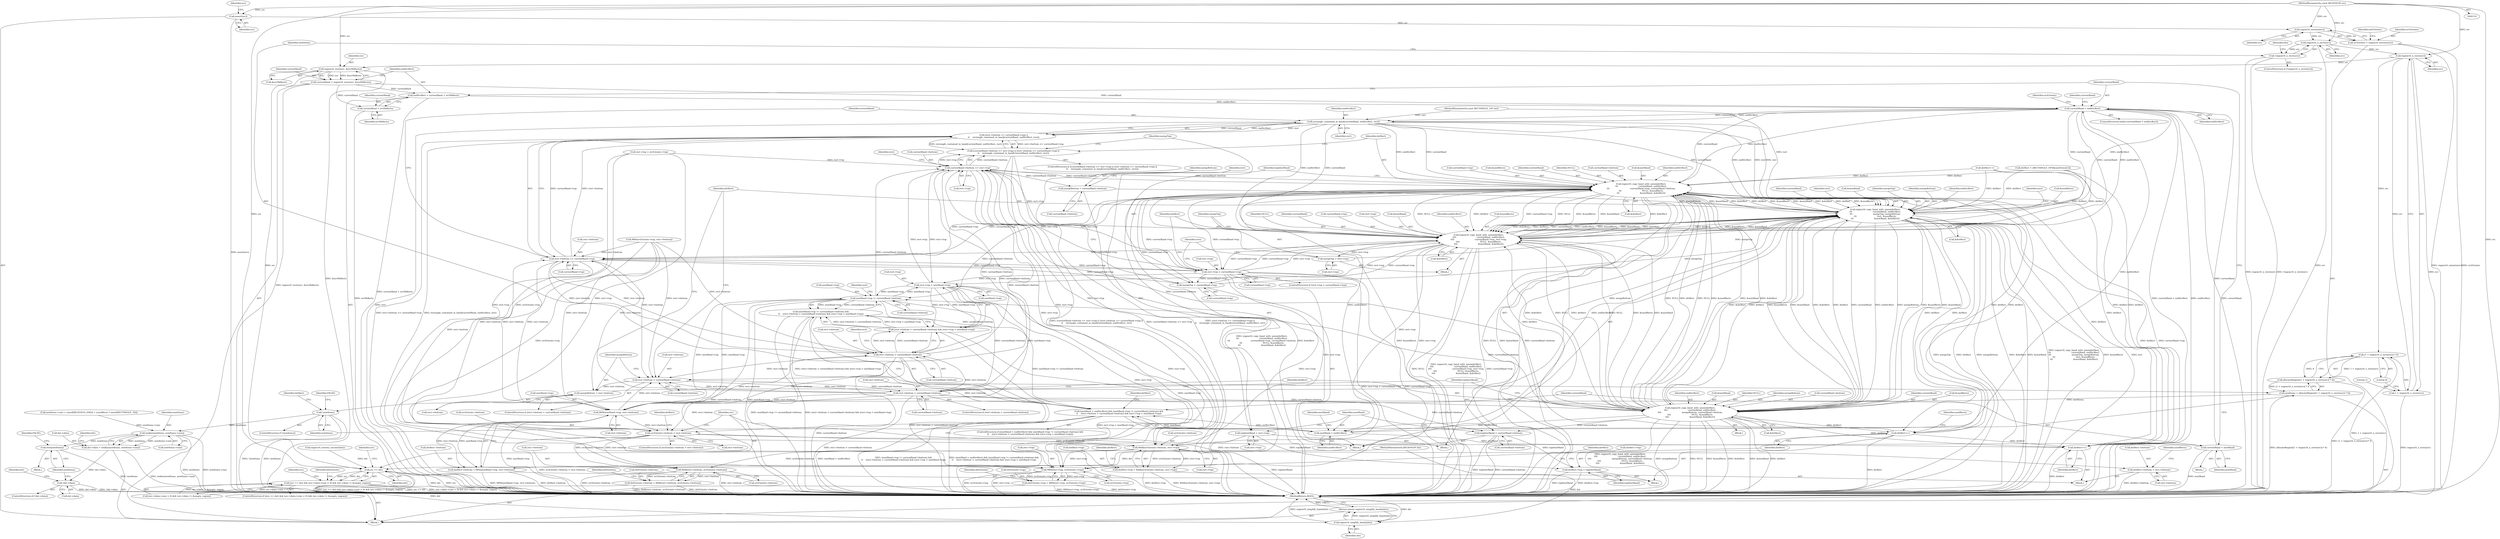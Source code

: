 digraph "0_FreeRDP_fc80ab45621bd966f70594c0b7393ec005a94007_2@API" {
"1000131" [label="(Call,assert(src))"];
"1000112" [label="(MethodParameterIn,const REGION16* src)"];
"1000141" [label="(Call,region16_extents(src))"];
"1000139" [label="(Call,srcExtents = region16_extents(src))"];
"1000149" [label="(Call,region16_n_rects(src))"];
"1000148" [label="(Call,!region16_n_rects(src))"];
"1000211" [label="(Call,region16_n_rects(src))"];
"1000208" [label="(Call,(1 + region16_n_rects(src)) * 4)"];
"1000207" [label="(Call,allocateRegion((1 + region16_n_rects(src)) * 4))"];
"1000205" [label="(Call,newItems = allocateRegion((1 + region16_n_rects(src)) * 4))"];
"1000215" [label="(Call,!newItems)"];
"1000628" [label="(Call,realloc(newItems, newItems->size))"];
"1000624" [label="(Call,dst->data = realloc(newItems, newItems->size))"];
"1000634" [label="(Call,!dst->data)"];
"1000639" [label="(Call,free(newItems))"];
"1000209" [label="(Call,1 + region16_n_rects(src))"];
"1000277" [label="(Call,region16_rects(src, &srcNbRects))"];
"1000275" [label="(Call,currentBand = region16_rects(src, &srcNbRects))"];
"1000281" [label="(Call,endSrcRect = currentBand + srcNbRects)"];
"1000287" [label="(Call,currentBand < endSrcRect)"];
"1000308" [label="(Call,rectangle_contained_in_band(currentBand, endSrcRect, rect))"];
"1000300" [label="(Call,(rect->bottom <= currentBand->top) ||\n\t\t    rectangle_contained_in_band(currentBand, endSrcRect, rect))"];
"1000292" [label="(Call,(currentBand->bottom <= rect->top) || (rect->bottom <= currentBand->top) ||\n\t\t    rectangle_contained_in_band(currentBand, endSrcRect, rect))"];
"1000313" [label="(Call,region16_copy_band_with_union(dstRect,\n\t\t\t                              currentBand, endSrcRect,\n\t\t\t                              currentBand->top, currentBand->bottom,\n\t\t\t                              NULL, &usedRects,\n\t\t\t                              &nextBand, &dstRect))"];
"1000293" [label="(Call,currentBand->bottom <= rect->top)"];
"1000330" [label="(Call,topInterBand = rect->top)"];
"1000478" [label="(Call,dstRect->top = topInterBand)"];
"1000344" [label="(Call,mergeBottom = currentBand->bottom)"];
"1000393" [label="(Call,region16_copy_band_with_union(dstRect,\n\t\t\t                              currentBand, endSrcRect,\n\t\t\t                              mergeTop, mergeBottom,\n\t\t\t                              rect, &usedRects,\n\t\t\t                              &nextBand, &dstRect))"];
"1000358" [label="(Call,region16_copy_band_with_union(dstRect,\n\t\t\t\t                              currentBand, endSrcRect,\n\t\t\t\t                              currentBand->top, rect->top,\n\t\t\t\t                              NULL, &usedRects,\n\t\t\t\t                              &nextBand, &dstRect))"];
"1000301" [label="(Call,rect->bottom <= currentBand->top)"];
"1000338" [label="(Call,mergeTop = currentBand->top)"];
"1000350" [label="(Call,rect->top > currentBand->top)"];
"1000456" [label="(Call,rect->top < nextBand->top)"];
"1000441" [label="(Call,nextBand->top != currentBand->bottom)"];
"1000440" [label="(Call,(nextBand->top != currentBand->bottom) &&\n\t\t    (rect->bottom > currentBand->bottom) && (rect->top < nextBand->top))"];
"1000436" [label="(Call,(nextBand < endSrcRect) && (nextBand->top != currentBand->bottom) &&\n\t\t    (rect->bottom > currentBand->bottom) && (rect->top < nextBand->top))"];
"1000449" [label="(Call,rect->bottom > currentBand->bottom)"];
"1000381" [label="(Call,rect->bottom < currentBand->bottom)"];
"1000388" [label="(Call,mergeBottom = rect->bottom)"];
"1000407" [label="(Call,rect->bottom < currentBand->bottom)"];
"1000415" [label="(Call,region16_copy_band_with_union(dstRect,\n\t\t\t\t                              currentBand, endSrcRect,\n\t\t\t\t                              mergeBottom, currentBand->bottom,\n\t\t\t\t                              NULL, &usedRects,\n\t\t\t\t                              &nextBand, &dstRect))"];
"1000430" [label="(Call,topInterBand = currentBand->bottom)"];
"1000437" [label="(Call,nextBand < endSrcRect)"];
"1000498" [label="(Call,currentBand = nextBand)"];
"1000494" [label="(Call,dstRect++)"];
"1000544" [label="(Call,dstRect++)"];
"1000487" [label="(Call,MIN(nextBand->top, rect->bottom))"];
"1000483" [label="(Call,dstRect->bottom = MIN(nextBand->top, rect->bottom))"];
"1000502" [label="(Call,srcExtents->bottom < rect->bottom)"];
"1000514" [label="(Call,MAX(srcExtents->bottom, rect->top))"];
"1000510" [label="(Call,dstRect->top = MAX(srcExtents->bottom, rect->top))"];
"1000573" [label="(Call,MIN(rect->top, srcExtents->top))"];
"1000569" [label="(Call,dstExtents->top = MIN(rect->top, srcExtents->top))"];
"1000595" [label="(Call,MAX(rect->bottom, srcExtents->bottom))"];
"1000591" [label="(Call,dstExtents->bottom = MAX(rect->bottom, srcExtents->bottom))"];
"1000535" [label="(Call,dstRect->bottom = rect->bottom)"];
"1000448" [label="(Call,(rect->bottom > currentBand->bottom) && (rect->top < nextBand->top))"];
"1000375" [label="(Call,mergeTop = rect->top)"];
"1000283" [label="(Call,currentBand + srcNbRects)"];
"1000548" [label="(Call,src == dst)"];
"1000547" [label="(Call,(src == dst) && (src->data->size > 0) && (src->data != &empty_region))"];
"1000651" [label="(Call,region16_simplify_bands(dst))"];
"1000650" [label="(Return,return region16_simplify_bands(dst);)"];
"1000441" [label="(Call,nextBand->top != currentBand->bottom)"];
"1000219" [label="(Call,dstRect = (RECTANGLE_16*)(&newItems[1]))"];
"1000457" [label="(Call,rect->top)"];
"1000487" [label="(Call,MIN(nextBand->top, rect->bottom))"];
"1000389" [label="(Identifier,mergeBottom)"];
"1000264" [label="(Call,MIN(srcExtents->top, rect->bottom))"];
"1000211" [label="(Call,region16_n_rects(src))"];
"1000336" [label="(Block,)"];
"1000484" [label="(Call,dstRect->bottom)"];
"1000293" [label="(Call,currentBand->bottom <= rect->top)"];
"1000339" [label="(Identifier,mergeTop)"];
"1000216" [label="(Identifier,newItems)"];
"1000436" [label="(Call,(nextBand < endSrcRect) && (nextBand->top != currentBand->bottom) &&\n\t\t    (rect->bottom > currentBand->bottom) && (rect->top < nextBand->top))"];
"1000466" [label="(Identifier,dstRect)"];
"1000208" [label="(Call,(1 + region16_n_rects(src)) * 4)"];
"1000646" [label="(Identifier,dst)"];
"1000630" [label="(Call,newItems->size)"];
"1000418" [label="(Identifier,endSrcRect)"];
"1000132" [label="(Identifier,src)"];
"1000358" [label="(Call,region16_copy_band_with_union(dstRect,\n\t\t\t\t                              currentBand, endSrcRect,\n\t\t\t\t                              currentBand->top, rect->top,\n\t\t\t\t                              NULL, &usedRects,\n\t\t\t\t                              &nextBand, &dstRect))"];
"1000402" [label="(Call,&nextBand)"];
"1000431" [label="(Identifier,topInterBand)"];
"1000324" [label="(Call,&usedRects)"];
"1000435" [label="(ControlStructure,if ((nextBand < endSrcRect) && (nextBand->top != currentBand->bottom) &&\n\t\t    (rect->bottom > currentBand->bottom) && (rect->top < nextBand->top)))"];
"1000210" [label="(Literal,1)"];
"1000514" [label="(Call,MAX(srcExtents->bottom, rect->top))"];
"1000453" [label="(Call,currentBand->bottom)"];
"1000448" [label="(Call,(rect->bottom > currentBand->bottom) && (rect->top < nextBand->top))"];
"1000404" [label="(Call,&dstRect)"];
"1000289" [label="(Identifier,endSrcRect)"];
"1000371" [label="(Call,&nextBand)"];
"1000390" [label="(Call,rect->bottom)"];
"1000346" [label="(Call,currentBand->bottom)"];
"1000315" [label="(Identifier,currentBand)"];
"1000302" [label="(Call,rect->bottom)"];
"1000582" [label="(Identifier,dstExtents)"];
"1000497" [label="(Identifier,usedRects)"];
"1000209" [label="(Call,1 + region16_n_rects(src))"];
"1000485" [label="(Identifier,dstRect)"];
"1000284" [label="(Identifier,currentBand)"];
"1000458" [label="(Identifier,rect)"];
"1000332" [label="(Call,rect->top)"];
"1000551" [label="(Call,(src->data->size > 0) && (src->data != &empty_region))"];
"1000231" [label="(Call,rect->top < srcExtents->top)"];
"1000285" [label="(Identifier,srcNbRects)"];
"1000331" [label="(Identifier,topInterBand)"];
"1000397" [label="(Identifier,mergeTop)"];
"1000361" [label="(Identifier,endSrcRect)"];
"1000483" [label="(Call,dstRect->bottom = MIN(nextBand->top, rect->bottom))"];
"1000112" [label="(MethodParameterIn,const REGION16* src)"];
"1000338" [label="(Call,mergeTop = currentBand->top)"];
"1000501" [label="(ControlStructure,if (srcExtents->bottom < rect->bottom))"];
"1000652" [label="(Identifier,dst)"];
"1000148" [label="(Call,!region16_n_rects(src))"];
"1000154" [label="(Identifier,dst)"];
"1000635" [label="(Call,dst->data)"];
"1000290" [label="(Block,)"];
"1000460" [label="(Call,nextBand->top)"];
"1000567" [label="(Identifier,src)"];
"1000357" [label="(Block,)"];
"1000388" [label="(Call,mergeBottom = rect->bottom)"];
"1000604" [label="(Identifier,dstExtents)"];
"1000633" [label="(ControlStructure,if (!dst->data))"];
"1000491" [label="(Call,rect->bottom)"];
"1000142" [label="(Identifier,src)"];
"1000369" [label="(Call,&usedRects)"];
"1000291" [label="(ControlStructure,if ((currentBand->bottom <= rect->top) || (rect->bottom <= currentBand->top) ||\n\t\t    rectangle_contained_in_band(currentBand, endSrcRect, rect)))"];
"1000500" [label="(Identifier,nextBand)"];
"1000297" [label="(Call,rect->top)"];
"1000149" [label="(Call,region16_n_rects(src))"];
"1000311" [label="(Identifier,rect)"];
"1000317" [label="(Call,currentBand->top)"];
"1000381" [label="(Call,rect->bottom < currentBand->bottom)"];
"1000294" [label="(Call,currentBand->bottom)"];
"1000432" [label="(Call,currentBand->bottom)"];
"1000545" [label="(Identifier,dstRect)"];
"1000368" [label="(Identifier,NULL)"];
"1000212" [label="(Identifier,src)"];
"1000345" [label="(Identifier,mergeBottom)"];
"1000451" [label="(Identifier,rect)"];
"1000518" [label="(Call,rect->top)"];
"1000283" [label="(Call,currentBand + srcNbRects)"];
"1000288" [label="(Identifier,currentBand)"];
"1000544" [label="(Call,dstRect++)"];
"1000394" [label="(Identifier,dstRect)"];
"1000398" [label="(Identifier,mergeBottom)"];
"1000515" [label="(Call,srcExtents->bottom)"];
"1000312" [label="(Block,)"];
"1000276" [label="(Identifier,currentBand)"];
"1000450" [label="(Call,rect->bottom)"];
"1000206" [label="(Identifier,newItems)"];
"1000536" [label="(Call,dstRect->bottom)"];
"1000301" [label="(Call,rect->bottom <= currentBand->top)"];
"1000287" [label="(Call,currentBand < endSrcRect)"];
"1000352" [label="(Identifier,rect)"];
"1000499" [label="(Identifier,currentBand)"];
"1000382" [label="(Call,rect->bottom)"];
"1000354" [label="(Call,currentBand->top)"];
"1000571" [label="(Identifier,dstExtents)"];
"1000376" [label="(Identifier,mergeTop)"];
"1000549" [label="(Identifier,src)"];
"1000547" [label="(Call,(src == dst) && (src->data->size > 0) && (src->data != &empty_region))"];
"1000428" [label="(Call,&dstRect)"];
"1000275" [label="(Call,currentBand = region16_rects(src, &srcNbRects))"];
"1000416" [label="(Identifier,dstRect)"];
"1000205" [label="(Call,newItems = allocateRegion((1 + region16_n_rects(src)) * 4))"];
"1000351" [label="(Call,rect->top)"];
"1000305" [label="(Call,currentBand->top)"];
"1000445" [label="(Call,currentBand->bottom)"];
"1000439" [label="(Identifier,endSrcRect)"];
"1000577" [label="(Call,srcExtents->top)"];
"1000214" [label="(ControlStructure,if (!newItems))"];
"1000642" [label="(Identifier,FALSE)"];
"1000385" [label="(Call,currentBand->bottom)"];
"1000314" [label="(Identifier,dstRect)"];
"1000350" [label="(Call,rect->top > currentBand->top)"];
"1000440" [label="(Call,(nextBand->top != currentBand->bottom) &&\n\t\t    (rect->bottom > currentBand->bottom) && (rect->top < nextBand->top))"];
"1000113" [label="(MethodParameterIn,const RECTANGLE_16* rect)"];
"1000426" [label="(Call,&nextBand)"];
"1000310" [label="(Identifier,endSrcRect)"];
"1000494" [label="(Call,dstRect++)"];
"1000512" [label="(Identifier,dstRect)"];
"1000463" [label="(Block,)"];
"1000111" [label="(MethodParameterIn,REGION16* dst)"];
"1000323" [label="(Identifier,NULL)"];
"1000282" [label="(Identifier,endSrcRect)"];
"1000295" [label="(Identifier,currentBand)"];
"1000286" [label="(ControlStructure,while (currentBand < endSrcRect))"];
"1000599" [label="(Call,srcExtents->bottom)"];
"1000300" [label="(Call,(rect->bottom <= currentBand->top) ||\n\t\t    rectangle_contained_in_band(currentBand, endSrcRect, rect))"];
"1000320" [label="(Call,currentBand->bottom)"];
"1000591" [label="(Call,dstExtents->bottom = MAX(rect->bottom, srcExtents->bottom))"];
"1000423" [label="(Identifier,NULL)"];
"1000419" [label="(Identifier,mergeBottom)"];
"1000328" [label="(Call,&dstRect)"];
"1000639" [label="(Call,free(newItems))"];
"1000550" [label="(Identifier,dst)"];
"1000629" [label="(Identifier,newItems)"];
"1000504" [label="(Identifier,srcExtents)"];
"1000273" [label="(Call,dstRect++)"];
"1000420" [label="(Call,currentBand->bottom)"];
"1000281" [label="(Call,endSrcRect = currentBand + srcNbRects)"];
"1000326" [label="(Call,&nextBand)"];
"1000144" [label="(Identifier,dstExtents)"];
"1000380" [label="(ControlStructure,if (rect->bottom < currentBand->bottom))"];
"1000313" [label="(Call,region16_copy_band_with_union(dstRect,\n\t\t\t                              currentBand, endSrcRect,\n\t\t\t                              currentBand->top, currentBand->bottom,\n\t\t\t                              NULL, &usedRects,\n\t\t\t                              &nextBand, &dstRect))"];
"1000303" [label="(Identifier,rect)"];
"1000414" [label="(Block,)"];
"1000292" [label="(Call,(currentBand->bottom <= rect->top) || (rect->bottom <= currentBand->top) ||\n\t\t    rectangle_contained_in_band(currentBand, endSrcRect, rect))"];
"1000147" [label="(ControlStructure,if (!region16_n_rects(src)))"];
"1000503" [label="(Call,srcExtents->bottom)"];
"1000141" [label="(Call,region16_extents(src))"];
"1000595" [label="(Call,MAX(rect->bottom, srcExtents->bottom))"];
"1000150" [label="(Identifier,src)"];
"1000215" [label="(Call,!newItems)"];
"1000638" [label="(Block,)"];
"1000569" [label="(Call,dstExtents->top = MIN(rect->top, srcExtents->top))"];
"1000308" [label="(Call,rectangle_contained_in_band(currentBand, endSrcRect, rect))"];
"1000456" [label="(Call,rect->top < nextBand->top)"];
"1000539" [label="(Call,rect->bottom)"];
"1000373" [label="(Call,&dstRect)"];
"1000340" [label="(Call,currentBand->top)"];
"1000430" [label="(Call,topInterBand = currentBand->bottom)"];
"1000417" [label="(Identifier,currentBand)"];
"1000506" [label="(Call,rect->bottom)"];
"1000344" [label="(Call,mergeBottom = currentBand->bottom)"];
"1000592" [label="(Call,dstExtents->bottom)"];
"1000628" [label="(Call,realloc(newItems, newItems->size))"];
"1000393" [label="(Call,region16_copy_band_with_union(dstRect,\n\t\t\t                              currentBand, endSrcRect,\n\t\t\t                              mergeTop, mergeBottom,\n\t\t\t                              rect, &usedRects,\n\t\t\t                              &nextBand, &dstRect))"];
"1000535" [label="(Call,dstRect->bottom = rect->bottom)"];
"1000377" [label="(Call,rect->top)"];
"1000396" [label="(Identifier,endSrcRect)"];
"1000650" [label="(Return,return region16_simplify_bands(dst);)"];
"1000360" [label="(Identifier,currentBand)"];
"1000409" [label="(Identifier,rect)"];
"1000140" [label="(Identifier,srcExtents)"];
"1000624" [label="(Call,dst->data = realloc(newItems, newItems->size))"];
"1000651" [label="(Call,region16_simplify_bands(dst))"];
"1000316" [label="(Identifier,endSrcRect)"];
"1000145" [label="(Call,region16_extents_noconst(dst))"];
"1000362" [label="(Call,currentBand->top)"];
"1000502" [label="(Call,srcExtents->bottom < rect->bottom)"];
"1000573" [label="(Call,MIN(rect->top, srcExtents->top))"];
"1000424" [label="(Call,&usedRects)"];
"1000443" [label="(Identifier,nextBand)"];
"1000596" [label="(Call,rect->bottom)"];
"1000218" [label="(Identifier,FALSE)"];
"1000406" [label="(ControlStructure,if (rect->bottom < currentBand->bottom))"];
"1000543" [label="(Identifier,usedRects)"];
"1000213" [label="(Literal,4)"];
"1000498" [label="(Call,currentBand = nextBand)"];
"1000139" [label="(Call,srcExtents = region16_extents(src))"];
"1000359" [label="(Identifier,dstRect)"];
"1000438" [label="(Identifier,nextBand)"];
"1000478" [label="(Call,dstRect->top = topInterBand)"];
"1000482" [label="(Identifier,topInterBand)"];
"1000207" [label="(Call,allocateRegion((1 + region16_n_rects(src)) * 4))"];
"1000510" [label="(Call,dstRect->top = MAX(srcExtents->bottom, rect->top))"];
"1000114" [label="(Block,)"];
"1000495" [label="(Identifier,dstRect)"];
"1000636" [label="(Identifier,dst)"];
"1000634" [label="(Call,!dst->data)"];
"1000509" [label="(Block,)"];
"1000349" [label="(ControlStructure,if (rect->top > currentBand->top))"];
"1000408" [label="(Call,rect->bottom)"];
"1000546" [label="(ControlStructure,if ((src == dst) && (src->data->size > 0) && (src->data != &empty_region)))"];
"1000479" [label="(Call,dstRect->top)"];
"1000400" [label="(Call,&usedRects)"];
"1000613" [label="(Call,newItems->size = sizeof(REGION16_DATA) + (usedRects * sizeof(RECTANGLE_16)))"];
"1000437" [label="(Call,nextBand < endSrcRect)"];
"1000488" [label="(Call,nextBand->top)"];
"1000511" [label="(Call,dstRect->top)"];
"1000395" [label="(Identifier,currentBand)"];
"1000653" [label="(MethodReturn,BOOL)"];
"1000548" [label="(Call,src == dst)"];
"1000399" [label="(Identifier,rect)"];
"1000411" [label="(Call,currentBand->bottom)"];
"1000220" [label="(Identifier,dstRect)"];
"1000574" [label="(Call,rect->top)"];
"1000442" [label="(Call,nextBand->top)"];
"1000570" [label="(Call,dstExtents->top)"];
"1000135" [label="(Identifier,src)"];
"1000407" [label="(Call,rect->bottom < currentBand->bottom)"];
"1000555" [label="(Identifier,src)"];
"1000383" [label="(Identifier,rect)"];
"1000523" [label="(Identifier,dstRect)"];
"1000415" [label="(Call,region16_copy_band_with_union(dstRect,\n\t\t\t\t                              currentBand, endSrcRect,\n\t\t\t\t                              mergeBottom, currentBand->bottom,\n\t\t\t\t                              NULL, &usedRects,\n\t\t\t\t                              &nextBand, &dstRect))"];
"1000365" [label="(Call,rect->top)"];
"1000330" [label="(Call,topInterBand = rect->top)"];
"1000375" [label="(Call,mergeTop = rect->top)"];
"1000640" [label="(Identifier,newItems)"];
"1000278" [label="(Identifier,src)"];
"1000449" [label="(Call,rect->bottom > currentBand->bottom)"];
"1000625" [label="(Call,dst->data)"];
"1000131" [label="(Call,assert(src))"];
"1000279" [label="(Call,&srcNbRects)"];
"1000277" [label="(Call,region16_rects(src, &srcNbRects))"];
"1000309" [label="(Identifier,currentBand)"];
"1000131" -> "1000114"  [label="AST: "];
"1000131" -> "1000132"  [label="CFG: "];
"1000132" -> "1000131"  [label="AST: "];
"1000135" -> "1000131"  [label="CFG: "];
"1000131" -> "1000653"  [label="DDG: assert(src)"];
"1000112" -> "1000131"  [label="DDG: src"];
"1000131" -> "1000141"  [label="DDG: src"];
"1000112" -> "1000110"  [label="AST: "];
"1000112" -> "1000653"  [label="DDG: src"];
"1000112" -> "1000141"  [label="DDG: src"];
"1000112" -> "1000149"  [label="DDG: src"];
"1000112" -> "1000211"  [label="DDG: src"];
"1000112" -> "1000277"  [label="DDG: src"];
"1000112" -> "1000548"  [label="DDG: src"];
"1000141" -> "1000139"  [label="AST: "];
"1000141" -> "1000142"  [label="CFG: "];
"1000142" -> "1000141"  [label="AST: "];
"1000139" -> "1000141"  [label="CFG: "];
"1000141" -> "1000139"  [label="DDG: src"];
"1000141" -> "1000149"  [label="DDG: src"];
"1000139" -> "1000114"  [label="AST: "];
"1000140" -> "1000139"  [label="AST: "];
"1000144" -> "1000139"  [label="CFG: "];
"1000139" -> "1000653"  [label="DDG: region16_extents(src)"];
"1000139" -> "1000653"  [label="DDG: srcExtents"];
"1000149" -> "1000148"  [label="AST: "];
"1000149" -> "1000150"  [label="CFG: "];
"1000150" -> "1000149"  [label="AST: "];
"1000148" -> "1000149"  [label="CFG: "];
"1000149" -> "1000653"  [label="DDG: src"];
"1000149" -> "1000148"  [label="DDG: src"];
"1000149" -> "1000211"  [label="DDG: src"];
"1000148" -> "1000147"  [label="AST: "];
"1000154" -> "1000148"  [label="CFG: "];
"1000206" -> "1000148"  [label="CFG: "];
"1000148" -> "1000653"  [label="DDG: region16_n_rects(src)"];
"1000148" -> "1000653"  [label="DDG: !region16_n_rects(src)"];
"1000211" -> "1000209"  [label="AST: "];
"1000211" -> "1000212"  [label="CFG: "];
"1000212" -> "1000211"  [label="AST: "];
"1000209" -> "1000211"  [label="CFG: "];
"1000211" -> "1000653"  [label="DDG: src"];
"1000211" -> "1000208"  [label="DDG: src"];
"1000211" -> "1000209"  [label="DDG: src"];
"1000211" -> "1000277"  [label="DDG: src"];
"1000208" -> "1000207"  [label="AST: "];
"1000208" -> "1000213"  [label="CFG: "];
"1000209" -> "1000208"  [label="AST: "];
"1000213" -> "1000208"  [label="AST: "];
"1000207" -> "1000208"  [label="CFG: "];
"1000208" -> "1000653"  [label="DDG: 1 + region16_n_rects(src)"];
"1000208" -> "1000207"  [label="DDG: 1 + region16_n_rects(src)"];
"1000208" -> "1000207"  [label="DDG: 4"];
"1000207" -> "1000205"  [label="AST: "];
"1000205" -> "1000207"  [label="CFG: "];
"1000207" -> "1000653"  [label="DDG: (1 + region16_n_rects(src)) * 4"];
"1000207" -> "1000205"  [label="DDG: (1 + region16_n_rects(src)) * 4"];
"1000205" -> "1000114"  [label="AST: "];
"1000206" -> "1000205"  [label="AST: "];
"1000216" -> "1000205"  [label="CFG: "];
"1000205" -> "1000653"  [label="DDG: allocateRegion((1 + region16_n_rects(src)) * 4)"];
"1000205" -> "1000215"  [label="DDG: newItems"];
"1000215" -> "1000214"  [label="AST: "];
"1000215" -> "1000216"  [label="CFG: "];
"1000216" -> "1000215"  [label="AST: "];
"1000218" -> "1000215"  [label="CFG: "];
"1000220" -> "1000215"  [label="CFG: "];
"1000215" -> "1000653"  [label="DDG: newItems"];
"1000215" -> "1000653"  [label="DDG: !newItems"];
"1000215" -> "1000628"  [label="DDG: newItems"];
"1000628" -> "1000624"  [label="AST: "];
"1000628" -> "1000630"  [label="CFG: "];
"1000629" -> "1000628"  [label="AST: "];
"1000630" -> "1000628"  [label="AST: "];
"1000624" -> "1000628"  [label="CFG: "];
"1000628" -> "1000653"  [label="DDG: newItems->size"];
"1000628" -> "1000653"  [label="DDG: newItems"];
"1000628" -> "1000624"  [label="DDG: newItems"];
"1000628" -> "1000624"  [label="DDG: newItems->size"];
"1000613" -> "1000628"  [label="DDG: newItems->size"];
"1000628" -> "1000639"  [label="DDG: newItems"];
"1000624" -> "1000114"  [label="AST: "];
"1000625" -> "1000624"  [label="AST: "];
"1000636" -> "1000624"  [label="CFG: "];
"1000624" -> "1000653"  [label="DDG: realloc(newItems, newItems->size)"];
"1000624" -> "1000634"  [label="DDG: dst->data"];
"1000634" -> "1000633"  [label="AST: "];
"1000634" -> "1000635"  [label="CFG: "];
"1000635" -> "1000634"  [label="AST: "];
"1000640" -> "1000634"  [label="CFG: "];
"1000646" -> "1000634"  [label="CFG: "];
"1000634" -> "1000653"  [label="DDG: dst->data"];
"1000634" -> "1000653"  [label="DDG: !dst->data"];
"1000639" -> "1000638"  [label="AST: "];
"1000639" -> "1000640"  [label="CFG: "];
"1000640" -> "1000639"  [label="AST: "];
"1000642" -> "1000639"  [label="CFG: "];
"1000639" -> "1000653"  [label="DDG: newItems"];
"1000210" -> "1000209"  [label="AST: "];
"1000213" -> "1000209"  [label="CFG: "];
"1000209" -> "1000653"  [label="DDG: region16_n_rects(src)"];
"1000277" -> "1000275"  [label="AST: "];
"1000277" -> "1000279"  [label="CFG: "];
"1000278" -> "1000277"  [label="AST: "];
"1000279" -> "1000277"  [label="AST: "];
"1000275" -> "1000277"  [label="CFG: "];
"1000277" -> "1000653"  [label="DDG: &srcNbRects"];
"1000277" -> "1000275"  [label="DDG: src"];
"1000277" -> "1000275"  [label="DDG: &srcNbRects"];
"1000277" -> "1000548"  [label="DDG: src"];
"1000275" -> "1000114"  [label="AST: "];
"1000276" -> "1000275"  [label="AST: "];
"1000282" -> "1000275"  [label="CFG: "];
"1000275" -> "1000653"  [label="DDG: region16_rects(src, &srcNbRects)"];
"1000275" -> "1000281"  [label="DDG: currentBand"];
"1000275" -> "1000283"  [label="DDG: currentBand"];
"1000275" -> "1000287"  [label="DDG: currentBand"];
"1000281" -> "1000114"  [label="AST: "];
"1000281" -> "1000283"  [label="CFG: "];
"1000282" -> "1000281"  [label="AST: "];
"1000283" -> "1000281"  [label="AST: "];
"1000288" -> "1000281"  [label="CFG: "];
"1000281" -> "1000653"  [label="DDG: currentBand + srcNbRects"];
"1000281" -> "1000287"  [label="DDG: endSrcRect"];
"1000287" -> "1000286"  [label="AST: "];
"1000287" -> "1000289"  [label="CFG: "];
"1000288" -> "1000287"  [label="AST: "];
"1000289" -> "1000287"  [label="AST: "];
"1000295" -> "1000287"  [label="CFG: "];
"1000504" -> "1000287"  [label="CFG: "];
"1000287" -> "1000653"  [label="DDG: currentBand < endSrcRect"];
"1000287" -> "1000653"  [label="DDG: endSrcRect"];
"1000287" -> "1000653"  [label="DDG: currentBand"];
"1000498" -> "1000287"  [label="DDG: currentBand"];
"1000437" -> "1000287"  [label="DDG: endSrcRect"];
"1000287" -> "1000308"  [label="DDG: currentBand"];
"1000287" -> "1000308"  [label="DDG: endSrcRect"];
"1000287" -> "1000313"  [label="DDG: currentBand"];
"1000287" -> "1000313"  [label="DDG: endSrcRect"];
"1000287" -> "1000358"  [label="DDG: currentBand"];
"1000287" -> "1000358"  [label="DDG: endSrcRect"];
"1000287" -> "1000393"  [label="DDG: currentBand"];
"1000287" -> "1000393"  [label="DDG: endSrcRect"];
"1000308" -> "1000300"  [label="AST: "];
"1000308" -> "1000311"  [label="CFG: "];
"1000309" -> "1000308"  [label="AST: "];
"1000310" -> "1000308"  [label="AST: "];
"1000311" -> "1000308"  [label="AST: "];
"1000300" -> "1000308"  [label="CFG: "];
"1000308" -> "1000653"  [label="DDG: rect"];
"1000308" -> "1000300"  [label="DDG: currentBand"];
"1000308" -> "1000300"  [label="DDG: endSrcRect"];
"1000308" -> "1000300"  [label="DDG: rect"];
"1000393" -> "1000308"  [label="DDG: rect"];
"1000113" -> "1000308"  [label="DDG: rect"];
"1000308" -> "1000313"  [label="DDG: currentBand"];
"1000308" -> "1000313"  [label="DDG: endSrcRect"];
"1000308" -> "1000358"  [label="DDG: currentBand"];
"1000308" -> "1000358"  [label="DDG: endSrcRect"];
"1000308" -> "1000393"  [label="DDG: currentBand"];
"1000308" -> "1000393"  [label="DDG: endSrcRect"];
"1000308" -> "1000393"  [label="DDG: rect"];
"1000300" -> "1000292"  [label="AST: "];
"1000300" -> "1000301"  [label="CFG: "];
"1000301" -> "1000300"  [label="AST: "];
"1000292" -> "1000300"  [label="CFG: "];
"1000300" -> "1000653"  [label="DDG: rect->bottom <= currentBand->top"];
"1000300" -> "1000653"  [label="DDG: rectangle_contained_in_band(currentBand, endSrcRect, rect)"];
"1000300" -> "1000292"  [label="DDG: rect->bottom <= currentBand->top"];
"1000300" -> "1000292"  [label="DDG: rectangle_contained_in_band(currentBand, endSrcRect, rect)"];
"1000301" -> "1000300"  [label="DDG: rect->bottom"];
"1000301" -> "1000300"  [label="DDG: currentBand->top"];
"1000292" -> "1000291"  [label="AST: "];
"1000292" -> "1000293"  [label="CFG: "];
"1000293" -> "1000292"  [label="AST: "];
"1000314" -> "1000292"  [label="CFG: "];
"1000339" -> "1000292"  [label="CFG: "];
"1000292" -> "1000653"  [label="DDG: (currentBand->bottom <= rect->top) || (rect->bottom <= currentBand->top) ||\n\t\t    rectangle_contained_in_band(currentBand, endSrcRect, rect)"];
"1000292" -> "1000653"  [label="DDG: currentBand->bottom <= rect->top"];
"1000292" -> "1000653"  [label="DDG: (rect->bottom <= currentBand->top) ||\n\t\t    rectangle_contained_in_band(currentBand, endSrcRect, rect)"];
"1000293" -> "1000292"  [label="DDG: currentBand->bottom"];
"1000293" -> "1000292"  [label="DDG: rect->top"];
"1000313" -> "1000312"  [label="AST: "];
"1000313" -> "1000328"  [label="CFG: "];
"1000314" -> "1000313"  [label="AST: "];
"1000315" -> "1000313"  [label="AST: "];
"1000316" -> "1000313"  [label="AST: "];
"1000317" -> "1000313"  [label="AST: "];
"1000320" -> "1000313"  [label="AST: "];
"1000323" -> "1000313"  [label="AST: "];
"1000324" -> "1000313"  [label="AST: "];
"1000326" -> "1000313"  [label="AST: "];
"1000328" -> "1000313"  [label="AST: "];
"1000331" -> "1000313"  [label="CFG: "];
"1000313" -> "1000653"  [label="DDG: &nextBand"];
"1000313" -> "1000653"  [label="DDG: region16_copy_band_with_union(dstRect,\n\t\t\t                              currentBand, endSrcRect,\n\t\t\t                              currentBand->top, currentBand->bottom,\n\t\t\t                              NULL, &usedRects,\n\t\t\t                              &nextBand, &dstRect)"];
"1000313" -> "1000653"  [label="DDG: &dstRect"];
"1000313" -> "1000653"  [label="DDG: &usedRects"];
"1000313" -> "1000653"  [label="DDG: NULL"];
"1000313" -> "1000653"  [label="DDG: currentBand->bottom"];
"1000313" -> "1000653"  [label="DDG: dstRect"];
"1000313" -> "1000653"  [label="DDG: currentBand->top"];
"1000313" -> "1000293"  [label="DDG: currentBand->bottom"];
"1000313" -> "1000301"  [label="DDG: currentBand->top"];
"1000393" -> "1000313"  [label="DDG: dstRect"];
"1000393" -> "1000313"  [label="DDG: &usedRects"];
"1000393" -> "1000313"  [label="DDG: &nextBand"];
"1000393" -> "1000313"  [label="DDG: &dstRect"];
"1000415" -> "1000313"  [label="DDG: dstRect"];
"1000415" -> "1000313"  [label="DDG: NULL"];
"1000415" -> "1000313"  [label="DDG: &usedRects"];
"1000415" -> "1000313"  [label="DDG: &nextBand"];
"1000415" -> "1000313"  [label="DDG: &dstRect"];
"1000219" -> "1000313"  [label="DDG: dstRect"];
"1000494" -> "1000313"  [label="DDG: dstRect"];
"1000273" -> "1000313"  [label="DDG: dstRect"];
"1000301" -> "1000313"  [label="DDG: currentBand->top"];
"1000358" -> "1000313"  [label="DDG: currentBand->top"];
"1000358" -> "1000313"  [label="DDG: NULL"];
"1000350" -> "1000313"  [label="DDG: currentBand->top"];
"1000293" -> "1000313"  [label="DDG: currentBand->bottom"];
"1000313" -> "1000338"  [label="DDG: currentBand->top"];
"1000313" -> "1000350"  [label="DDG: currentBand->top"];
"1000313" -> "1000358"  [label="DDG: dstRect"];
"1000313" -> "1000358"  [label="DDG: NULL"];
"1000313" -> "1000358"  [label="DDG: &usedRects"];
"1000313" -> "1000358"  [label="DDG: &nextBand"];
"1000313" -> "1000358"  [label="DDG: &dstRect"];
"1000313" -> "1000393"  [label="DDG: dstRect"];
"1000313" -> "1000393"  [label="DDG: &usedRects"];
"1000313" -> "1000393"  [label="DDG: &nextBand"];
"1000313" -> "1000393"  [label="DDG: &dstRect"];
"1000313" -> "1000415"  [label="DDG: NULL"];
"1000313" -> "1000437"  [label="DDG: endSrcRect"];
"1000313" -> "1000441"  [label="DDG: currentBand->bottom"];
"1000313" -> "1000494"  [label="DDG: dstRect"];
"1000313" -> "1000544"  [label="DDG: dstRect"];
"1000293" -> "1000297"  [label="CFG: "];
"1000294" -> "1000293"  [label="AST: "];
"1000297" -> "1000293"  [label="AST: "];
"1000303" -> "1000293"  [label="CFG: "];
"1000449" -> "1000293"  [label="DDG: currentBand->bottom"];
"1000441" -> "1000293"  [label="DDG: currentBand->bottom"];
"1000407" -> "1000293"  [label="DDG: currentBand->bottom"];
"1000415" -> "1000293"  [label="DDG: currentBand->bottom"];
"1000350" -> "1000293"  [label="DDG: rect->top"];
"1000456" -> "1000293"  [label="DDG: rect->top"];
"1000231" -> "1000293"  [label="DDG: rect->top"];
"1000358" -> "1000293"  [label="DDG: rect->top"];
"1000293" -> "1000330"  [label="DDG: rect->top"];
"1000293" -> "1000344"  [label="DDG: currentBand->bottom"];
"1000293" -> "1000350"  [label="DDG: rect->top"];
"1000293" -> "1000381"  [label="DDG: currentBand->bottom"];
"1000293" -> "1000456"  [label="DDG: rect->top"];
"1000293" -> "1000514"  [label="DDG: rect->top"];
"1000293" -> "1000573"  [label="DDG: rect->top"];
"1000330" -> "1000312"  [label="AST: "];
"1000330" -> "1000332"  [label="CFG: "];
"1000331" -> "1000330"  [label="AST: "];
"1000332" -> "1000330"  [label="AST: "];
"1000438" -> "1000330"  [label="CFG: "];
"1000330" -> "1000653"  [label="DDG: topInterBand"];
"1000330" -> "1000478"  [label="DDG: topInterBand"];
"1000478" -> "1000463"  [label="AST: "];
"1000478" -> "1000482"  [label="CFG: "];
"1000479" -> "1000478"  [label="AST: "];
"1000482" -> "1000478"  [label="AST: "];
"1000485" -> "1000478"  [label="CFG: "];
"1000478" -> "1000653"  [label="DDG: dstRect->top"];
"1000478" -> "1000653"  [label="DDG: topInterBand"];
"1000430" -> "1000478"  [label="DDG: topInterBand"];
"1000344" -> "1000336"  [label="AST: "];
"1000344" -> "1000346"  [label="CFG: "];
"1000345" -> "1000344"  [label="AST: "];
"1000346" -> "1000344"  [label="AST: "];
"1000352" -> "1000344"  [label="CFG: "];
"1000344" -> "1000393"  [label="DDG: mergeBottom"];
"1000393" -> "1000336"  [label="AST: "];
"1000393" -> "1000404"  [label="CFG: "];
"1000394" -> "1000393"  [label="AST: "];
"1000395" -> "1000393"  [label="AST: "];
"1000396" -> "1000393"  [label="AST: "];
"1000397" -> "1000393"  [label="AST: "];
"1000398" -> "1000393"  [label="AST: "];
"1000399" -> "1000393"  [label="AST: "];
"1000400" -> "1000393"  [label="AST: "];
"1000402" -> "1000393"  [label="AST: "];
"1000404" -> "1000393"  [label="AST: "];
"1000409" -> "1000393"  [label="CFG: "];
"1000393" -> "1000653"  [label="DDG: mergeTop"];
"1000393" -> "1000653"  [label="DDG: dstRect"];
"1000393" -> "1000653"  [label="DDG: mergeBottom"];
"1000393" -> "1000653"  [label="DDG: &dstRect"];
"1000393" -> "1000653"  [label="DDG: &nextBand"];
"1000393" -> "1000653"  [label="DDG: region16_copy_band_with_union(dstRect,\n\t\t\t                              currentBand, endSrcRect,\n\t\t\t                              mergeTop, mergeBottom,\n\t\t\t                              rect, &usedRects,\n\t\t\t                              &nextBand, &dstRect)"];
"1000393" -> "1000653"  [label="DDG: &usedRects"];
"1000393" -> "1000653"  [label="DDG: rect"];
"1000393" -> "1000358"  [label="DDG: dstRect"];
"1000393" -> "1000358"  [label="DDG: &usedRects"];
"1000393" -> "1000358"  [label="DDG: &nextBand"];
"1000393" -> "1000358"  [label="DDG: &dstRect"];
"1000415" -> "1000393"  [label="DDG: dstRect"];
"1000415" -> "1000393"  [label="DDG: &usedRects"];
"1000415" -> "1000393"  [label="DDG: &nextBand"];
"1000415" -> "1000393"  [label="DDG: &dstRect"];
"1000219" -> "1000393"  [label="DDG: dstRect"];
"1000358" -> "1000393"  [label="DDG: dstRect"];
"1000358" -> "1000393"  [label="DDG: currentBand"];
"1000358" -> "1000393"  [label="DDG: endSrcRect"];
"1000358" -> "1000393"  [label="DDG: &usedRects"];
"1000358" -> "1000393"  [label="DDG: &nextBand"];
"1000358" -> "1000393"  [label="DDG: &dstRect"];
"1000494" -> "1000393"  [label="DDG: dstRect"];
"1000273" -> "1000393"  [label="DDG: dstRect"];
"1000338" -> "1000393"  [label="DDG: mergeTop"];
"1000375" -> "1000393"  [label="DDG: mergeTop"];
"1000388" -> "1000393"  [label="DDG: mergeBottom"];
"1000113" -> "1000393"  [label="DDG: rect"];
"1000393" -> "1000415"  [label="DDG: dstRect"];
"1000393" -> "1000415"  [label="DDG: currentBand"];
"1000393" -> "1000415"  [label="DDG: endSrcRect"];
"1000393" -> "1000415"  [label="DDG: mergeBottom"];
"1000393" -> "1000415"  [label="DDG: &usedRects"];
"1000393" -> "1000415"  [label="DDG: &nextBand"];
"1000393" -> "1000415"  [label="DDG: &dstRect"];
"1000393" -> "1000437"  [label="DDG: endSrcRect"];
"1000393" -> "1000494"  [label="DDG: dstRect"];
"1000393" -> "1000544"  [label="DDG: dstRect"];
"1000358" -> "1000357"  [label="AST: "];
"1000358" -> "1000373"  [label="CFG: "];
"1000359" -> "1000358"  [label="AST: "];
"1000360" -> "1000358"  [label="AST: "];
"1000361" -> "1000358"  [label="AST: "];
"1000362" -> "1000358"  [label="AST: "];
"1000365" -> "1000358"  [label="AST: "];
"1000368" -> "1000358"  [label="AST: "];
"1000369" -> "1000358"  [label="AST: "];
"1000371" -> "1000358"  [label="AST: "];
"1000373" -> "1000358"  [label="AST: "];
"1000376" -> "1000358"  [label="CFG: "];
"1000358" -> "1000653"  [label="DDG: NULL"];
"1000358" -> "1000653"  [label="DDG: region16_copy_band_with_union(dstRect,\n\t\t\t\t                              currentBand, endSrcRect,\n\t\t\t\t                              currentBand->top, rect->top,\n\t\t\t\t                              NULL, &usedRects,\n\t\t\t\t                              &nextBand, &dstRect)"];
"1000358" -> "1000653"  [label="DDG: currentBand->top"];
"1000358" -> "1000301"  [label="DDG: currentBand->top"];
"1000358" -> "1000338"  [label="DDG: currentBand->top"];
"1000358" -> "1000350"  [label="DDG: currentBand->top"];
"1000415" -> "1000358"  [label="DDG: dstRect"];
"1000415" -> "1000358"  [label="DDG: NULL"];
"1000415" -> "1000358"  [label="DDG: &usedRects"];
"1000415" -> "1000358"  [label="DDG: &nextBand"];
"1000415" -> "1000358"  [label="DDG: &dstRect"];
"1000219" -> "1000358"  [label="DDG: dstRect"];
"1000494" -> "1000358"  [label="DDG: dstRect"];
"1000273" -> "1000358"  [label="DDG: dstRect"];
"1000350" -> "1000358"  [label="DDG: currentBand->top"];
"1000350" -> "1000358"  [label="DDG: rect->top"];
"1000358" -> "1000375"  [label="DDG: rect->top"];
"1000358" -> "1000415"  [label="DDG: NULL"];
"1000358" -> "1000456"  [label="DDG: rect->top"];
"1000358" -> "1000514"  [label="DDG: rect->top"];
"1000358" -> "1000573"  [label="DDG: rect->top"];
"1000301" -> "1000305"  [label="CFG: "];
"1000302" -> "1000301"  [label="AST: "];
"1000305" -> "1000301"  [label="AST: "];
"1000309" -> "1000301"  [label="CFG: "];
"1000407" -> "1000301"  [label="DDG: rect->bottom"];
"1000264" -> "1000301"  [label="DDG: rect->bottom"];
"1000449" -> "1000301"  [label="DDG: rect->bottom"];
"1000487" -> "1000301"  [label="DDG: rect->bottom"];
"1000350" -> "1000301"  [label="DDG: currentBand->top"];
"1000301" -> "1000338"  [label="DDG: currentBand->top"];
"1000301" -> "1000350"  [label="DDG: currentBand->top"];
"1000301" -> "1000381"  [label="DDG: rect->bottom"];
"1000301" -> "1000449"  [label="DDG: rect->bottom"];
"1000301" -> "1000487"  [label="DDG: rect->bottom"];
"1000301" -> "1000502"  [label="DDG: rect->bottom"];
"1000338" -> "1000336"  [label="AST: "];
"1000338" -> "1000340"  [label="CFG: "];
"1000339" -> "1000338"  [label="AST: "];
"1000340" -> "1000338"  [label="AST: "];
"1000345" -> "1000338"  [label="CFG: "];
"1000350" -> "1000338"  [label="DDG: currentBand->top"];
"1000350" -> "1000349"  [label="AST: "];
"1000350" -> "1000354"  [label="CFG: "];
"1000351" -> "1000350"  [label="AST: "];
"1000354" -> "1000350"  [label="AST: "];
"1000359" -> "1000350"  [label="CFG: "];
"1000383" -> "1000350"  [label="CFG: "];
"1000350" -> "1000653"  [label="DDG: rect->top > currentBand->top"];
"1000350" -> "1000653"  [label="DDG: currentBand->top"];
"1000350" -> "1000456"  [label="DDG: rect->top"];
"1000350" -> "1000514"  [label="DDG: rect->top"];
"1000350" -> "1000573"  [label="DDG: rect->top"];
"1000456" -> "1000448"  [label="AST: "];
"1000456" -> "1000460"  [label="CFG: "];
"1000457" -> "1000456"  [label="AST: "];
"1000460" -> "1000456"  [label="AST: "];
"1000448" -> "1000456"  [label="CFG: "];
"1000456" -> "1000653"  [label="DDG: nextBand->top"];
"1000456" -> "1000441"  [label="DDG: nextBand->top"];
"1000456" -> "1000448"  [label="DDG: rect->top"];
"1000456" -> "1000448"  [label="DDG: nextBand->top"];
"1000441" -> "1000456"  [label="DDG: nextBand->top"];
"1000456" -> "1000487"  [label="DDG: nextBand->top"];
"1000456" -> "1000514"  [label="DDG: rect->top"];
"1000456" -> "1000573"  [label="DDG: rect->top"];
"1000441" -> "1000440"  [label="AST: "];
"1000441" -> "1000445"  [label="CFG: "];
"1000442" -> "1000441"  [label="AST: "];
"1000445" -> "1000441"  [label="AST: "];
"1000451" -> "1000441"  [label="CFG: "];
"1000440" -> "1000441"  [label="CFG: "];
"1000441" -> "1000653"  [label="DDG: nextBand->top"];
"1000441" -> "1000653"  [label="DDG: currentBand->bottom"];
"1000441" -> "1000440"  [label="DDG: nextBand->top"];
"1000441" -> "1000440"  [label="DDG: currentBand->bottom"];
"1000487" -> "1000441"  [label="DDG: nextBand->top"];
"1000407" -> "1000441"  [label="DDG: currentBand->bottom"];
"1000415" -> "1000441"  [label="DDG: currentBand->bottom"];
"1000441" -> "1000449"  [label="DDG: currentBand->bottom"];
"1000441" -> "1000487"  [label="DDG: nextBand->top"];
"1000440" -> "1000436"  [label="AST: "];
"1000440" -> "1000448"  [label="CFG: "];
"1000448" -> "1000440"  [label="AST: "];
"1000436" -> "1000440"  [label="CFG: "];
"1000440" -> "1000653"  [label="DDG: nextBand->top != currentBand->bottom"];
"1000440" -> "1000653"  [label="DDG: (rect->bottom > currentBand->bottom) && (rect->top < nextBand->top)"];
"1000440" -> "1000436"  [label="DDG: nextBand->top != currentBand->bottom"];
"1000440" -> "1000436"  [label="DDG: (rect->bottom > currentBand->bottom) && (rect->top < nextBand->top)"];
"1000448" -> "1000440"  [label="DDG: rect->bottom > currentBand->bottom"];
"1000448" -> "1000440"  [label="DDG: rect->top < nextBand->top"];
"1000436" -> "1000435"  [label="AST: "];
"1000436" -> "1000437"  [label="CFG: "];
"1000437" -> "1000436"  [label="AST: "];
"1000466" -> "1000436"  [label="CFG: "];
"1000499" -> "1000436"  [label="CFG: "];
"1000436" -> "1000653"  [label="DDG: (nextBand < endSrcRect) && (nextBand->top != currentBand->bottom) &&\n\t\t    (rect->bottom > currentBand->bottom) && (rect->top < nextBand->top)"];
"1000436" -> "1000653"  [label="DDG: nextBand < endSrcRect"];
"1000436" -> "1000653"  [label="DDG: (nextBand->top != currentBand->bottom) &&\n\t\t    (rect->bottom > currentBand->bottom) && (rect->top < nextBand->top)"];
"1000437" -> "1000436"  [label="DDG: nextBand"];
"1000437" -> "1000436"  [label="DDG: endSrcRect"];
"1000449" -> "1000448"  [label="AST: "];
"1000449" -> "1000453"  [label="CFG: "];
"1000450" -> "1000449"  [label="AST: "];
"1000453" -> "1000449"  [label="AST: "];
"1000458" -> "1000449"  [label="CFG: "];
"1000448" -> "1000449"  [label="CFG: "];
"1000449" -> "1000653"  [label="DDG: currentBand->bottom"];
"1000449" -> "1000381"  [label="DDG: rect->bottom"];
"1000449" -> "1000448"  [label="DDG: rect->bottom"];
"1000449" -> "1000448"  [label="DDG: currentBand->bottom"];
"1000407" -> "1000449"  [label="DDG: rect->bottom"];
"1000264" -> "1000449"  [label="DDG: rect->bottom"];
"1000487" -> "1000449"  [label="DDG: rect->bottom"];
"1000449" -> "1000487"  [label="DDG: rect->bottom"];
"1000449" -> "1000502"  [label="DDG: rect->bottom"];
"1000381" -> "1000380"  [label="AST: "];
"1000381" -> "1000385"  [label="CFG: "];
"1000382" -> "1000381"  [label="AST: "];
"1000385" -> "1000381"  [label="AST: "];
"1000389" -> "1000381"  [label="CFG: "];
"1000394" -> "1000381"  [label="CFG: "];
"1000407" -> "1000381"  [label="DDG: rect->bottom"];
"1000264" -> "1000381"  [label="DDG: rect->bottom"];
"1000487" -> "1000381"  [label="DDG: rect->bottom"];
"1000381" -> "1000388"  [label="DDG: rect->bottom"];
"1000381" -> "1000407"  [label="DDG: rect->bottom"];
"1000381" -> "1000407"  [label="DDG: currentBand->bottom"];
"1000388" -> "1000380"  [label="AST: "];
"1000388" -> "1000390"  [label="CFG: "];
"1000389" -> "1000388"  [label="AST: "];
"1000390" -> "1000388"  [label="AST: "];
"1000394" -> "1000388"  [label="CFG: "];
"1000407" -> "1000406"  [label="AST: "];
"1000407" -> "1000411"  [label="CFG: "];
"1000408" -> "1000407"  [label="AST: "];
"1000411" -> "1000407"  [label="AST: "];
"1000416" -> "1000407"  [label="CFG: "];
"1000431" -> "1000407"  [label="CFG: "];
"1000407" -> "1000653"  [label="DDG: rect->bottom < currentBand->bottom"];
"1000407" -> "1000415"  [label="DDG: currentBand->bottom"];
"1000407" -> "1000430"  [label="DDG: currentBand->bottom"];
"1000407" -> "1000487"  [label="DDG: rect->bottom"];
"1000407" -> "1000502"  [label="DDG: rect->bottom"];
"1000415" -> "1000414"  [label="AST: "];
"1000415" -> "1000428"  [label="CFG: "];
"1000416" -> "1000415"  [label="AST: "];
"1000417" -> "1000415"  [label="AST: "];
"1000418" -> "1000415"  [label="AST: "];
"1000419" -> "1000415"  [label="AST: "];
"1000420" -> "1000415"  [label="AST: "];
"1000423" -> "1000415"  [label="AST: "];
"1000424" -> "1000415"  [label="AST: "];
"1000426" -> "1000415"  [label="AST: "];
"1000428" -> "1000415"  [label="AST: "];
"1000431" -> "1000415"  [label="CFG: "];
"1000415" -> "1000653"  [label="DDG: &dstRect"];
"1000415" -> "1000653"  [label="DDG: &nextBand"];
"1000415" -> "1000653"  [label="DDG: NULL"];
"1000415" -> "1000653"  [label="DDG: &usedRects"];
"1000415" -> "1000653"  [label="DDG: dstRect"];
"1000415" -> "1000653"  [label="DDG: region16_copy_band_with_union(dstRect,\n\t\t\t\t                              currentBand, endSrcRect,\n\t\t\t\t                              mergeBottom, currentBand->bottom,\n\t\t\t\t                              NULL, &usedRects,\n\t\t\t\t                              &nextBand, &dstRect)"];
"1000415" -> "1000653"  [label="DDG: mergeBottom"];
"1000415" -> "1000430"  [label="DDG: currentBand->bottom"];
"1000415" -> "1000437"  [label="DDG: endSrcRect"];
"1000415" -> "1000494"  [label="DDG: dstRect"];
"1000415" -> "1000544"  [label="DDG: dstRect"];
"1000430" -> "1000336"  [label="AST: "];
"1000430" -> "1000432"  [label="CFG: "];
"1000431" -> "1000430"  [label="AST: "];
"1000432" -> "1000430"  [label="AST: "];
"1000438" -> "1000430"  [label="CFG: "];
"1000430" -> "1000653"  [label="DDG: currentBand->bottom"];
"1000430" -> "1000653"  [label="DDG: topInterBand"];
"1000437" -> "1000439"  [label="CFG: "];
"1000438" -> "1000437"  [label="AST: "];
"1000439" -> "1000437"  [label="AST: "];
"1000443" -> "1000437"  [label="CFG: "];
"1000437" -> "1000498"  [label="DDG: nextBand"];
"1000498" -> "1000290"  [label="AST: "];
"1000498" -> "1000500"  [label="CFG: "];
"1000499" -> "1000498"  [label="AST: "];
"1000500" -> "1000498"  [label="AST: "];
"1000288" -> "1000498"  [label="CFG: "];
"1000498" -> "1000653"  [label="DDG: nextBand"];
"1000494" -> "1000463"  [label="AST: "];
"1000494" -> "1000495"  [label="CFG: "];
"1000495" -> "1000494"  [label="AST: "];
"1000497" -> "1000494"  [label="CFG: "];
"1000494" -> "1000653"  [label="DDG: dstRect"];
"1000494" -> "1000544"  [label="DDG: dstRect"];
"1000544" -> "1000509"  [label="AST: "];
"1000544" -> "1000545"  [label="CFG: "];
"1000545" -> "1000544"  [label="AST: "];
"1000549" -> "1000544"  [label="CFG: "];
"1000544" -> "1000653"  [label="DDG: dstRect"];
"1000219" -> "1000544"  [label="DDG: dstRect"];
"1000273" -> "1000544"  [label="DDG: dstRect"];
"1000487" -> "1000483"  [label="AST: "];
"1000487" -> "1000491"  [label="CFG: "];
"1000488" -> "1000487"  [label="AST: "];
"1000491" -> "1000487"  [label="AST: "];
"1000483" -> "1000487"  [label="CFG: "];
"1000487" -> "1000653"  [label="DDG: nextBand->top"];
"1000487" -> "1000483"  [label="DDG: nextBand->top"];
"1000487" -> "1000483"  [label="DDG: rect->bottom"];
"1000264" -> "1000487"  [label="DDG: rect->bottom"];
"1000487" -> "1000502"  [label="DDG: rect->bottom"];
"1000483" -> "1000463"  [label="AST: "];
"1000484" -> "1000483"  [label="AST: "];
"1000495" -> "1000483"  [label="CFG: "];
"1000483" -> "1000653"  [label="DDG: MIN(nextBand->top, rect->bottom)"];
"1000483" -> "1000653"  [label="DDG: dstRect->bottom"];
"1000502" -> "1000501"  [label="AST: "];
"1000502" -> "1000506"  [label="CFG: "];
"1000503" -> "1000502"  [label="AST: "];
"1000506" -> "1000502"  [label="AST: "];
"1000512" -> "1000502"  [label="CFG: "];
"1000549" -> "1000502"  [label="CFG: "];
"1000502" -> "1000653"  [label="DDG: srcExtents->bottom < rect->bottom"];
"1000264" -> "1000502"  [label="DDG: rect->bottom"];
"1000502" -> "1000514"  [label="DDG: srcExtents->bottom"];
"1000502" -> "1000535"  [label="DDG: rect->bottom"];
"1000502" -> "1000595"  [label="DDG: rect->bottom"];
"1000502" -> "1000595"  [label="DDG: srcExtents->bottom"];
"1000514" -> "1000510"  [label="AST: "];
"1000514" -> "1000518"  [label="CFG: "];
"1000515" -> "1000514"  [label="AST: "];
"1000518" -> "1000514"  [label="AST: "];
"1000510" -> "1000514"  [label="CFG: "];
"1000514" -> "1000510"  [label="DDG: srcExtents->bottom"];
"1000514" -> "1000510"  [label="DDG: rect->top"];
"1000231" -> "1000514"  [label="DDG: rect->top"];
"1000514" -> "1000573"  [label="DDG: rect->top"];
"1000514" -> "1000595"  [label="DDG: srcExtents->bottom"];
"1000510" -> "1000509"  [label="AST: "];
"1000511" -> "1000510"  [label="AST: "];
"1000523" -> "1000510"  [label="CFG: "];
"1000510" -> "1000653"  [label="DDG: MAX(srcExtents->bottom, rect->top)"];
"1000510" -> "1000653"  [label="DDG: dstRect->top"];
"1000573" -> "1000569"  [label="AST: "];
"1000573" -> "1000577"  [label="CFG: "];
"1000574" -> "1000573"  [label="AST: "];
"1000577" -> "1000573"  [label="AST: "];
"1000569" -> "1000573"  [label="CFG: "];
"1000573" -> "1000653"  [label="DDG: srcExtents->top"];
"1000573" -> "1000653"  [label="DDG: rect->top"];
"1000573" -> "1000569"  [label="DDG: rect->top"];
"1000573" -> "1000569"  [label="DDG: srcExtents->top"];
"1000231" -> "1000573"  [label="DDG: rect->top"];
"1000231" -> "1000573"  [label="DDG: srcExtents->top"];
"1000264" -> "1000573"  [label="DDG: srcExtents->top"];
"1000569" -> "1000114"  [label="AST: "];
"1000570" -> "1000569"  [label="AST: "];
"1000582" -> "1000569"  [label="CFG: "];
"1000569" -> "1000653"  [label="DDG: dstExtents->top"];
"1000569" -> "1000653"  [label="DDG: MIN(rect->top, srcExtents->top)"];
"1000595" -> "1000591"  [label="AST: "];
"1000595" -> "1000599"  [label="CFG: "];
"1000596" -> "1000595"  [label="AST: "];
"1000599" -> "1000595"  [label="AST: "];
"1000591" -> "1000595"  [label="CFG: "];
"1000595" -> "1000653"  [label="DDG: srcExtents->bottom"];
"1000595" -> "1000653"  [label="DDG: rect->bottom"];
"1000595" -> "1000591"  [label="DDG: rect->bottom"];
"1000595" -> "1000591"  [label="DDG: srcExtents->bottom"];
"1000591" -> "1000114"  [label="AST: "];
"1000592" -> "1000591"  [label="AST: "];
"1000604" -> "1000591"  [label="CFG: "];
"1000591" -> "1000653"  [label="DDG: MAX(rect->bottom, srcExtents->bottom)"];
"1000591" -> "1000653"  [label="DDG: dstExtents->bottom"];
"1000535" -> "1000509"  [label="AST: "];
"1000535" -> "1000539"  [label="CFG: "];
"1000536" -> "1000535"  [label="AST: "];
"1000539" -> "1000535"  [label="AST: "];
"1000543" -> "1000535"  [label="CFG: "];
"1000535" -> "1000653"  [label="DDG: dstRect->bottom"];
"1000448" -> "1000653"  [label="DDG: rect->bottom > currentBand->bottom"];
"1000448" -> "1000653"  [label="DDG: rect->top < nextBand->top"];
"1000375" -> "1000357"  [label="AST: "];
"1000375" -> "1000377"  [label="CFG: "];
"1000376" -> "1000375"  [label="AST: "];
"1000377" -> "1000375"  [label="AST: "];
"1000383" -> "1000375"  [label="CFG: "];
"1000283" -> "1000285"  [label="CFG: "];
"1000284" -> "1000283"  [label="AST: "];
"1000285" -> "1000283"  [label="AST: "];
"1000283" -> "1000653"  [label="DDG: srcNbRects"];
"1000548" -> "1000547"  [label="AST: "];
"1000548" -> "1000550"  [label="CFG: "];
"1000549" -> "1000548"  [label="AST: "];
"1000550" -> "1000548"  [label="AST: "];
"1000555" -> "1000548"  [label="CFG: "];
"1000547" -> "1000548"  [label="CFG: "];
"1000548" -> "1000653"  [label="DDG: dst"];
"1000548" -> "1000653"  [label="DDG: src"];
"1000548" -> "1000547"  [label="DDG: src"];
"1000548" -> "1000547"  [label="DDG: dst"];
"1000145" -> "1000548"  [label="DDG: dst"];
"1000111" -> "1000548"  [label="DDG: dst"];
"1000548" -> "1000651"  [label="DDG: dst"];
"1000547" -> "1000546"  [label="AST: "];
"1000547" -> "1000551"  [label="CFG: "];
"1000551" -> "1000547"  [label="AST: "];
"1000567" -> "1000547"  [label="CFG: "];
"1000571" -> "1000547"  [label="CFG: "];
"1000547" -> "1000653"  [label="DDG: src == dst"];
"1000547" -> "1000653"  [label="DDG: (src->data->size > 0) && (src->data != &empty_region)"];
"1000547" -> "1000653"  [label="DDG: (src == dst) && (src->data->size > 0) && (src->data != &empty_region)"];
"1000551" -> "1000547"  [label="DDG: src->data->size > 0"];
"1000551" -> "1000547"  [label="DDG: src->data != &empty_region"];
"1000651" -> "1000650"  [label="AST: "];
"1000651" -> "1000652"  [label="CFG: "];
"1000652" -> "1000651"  [label="AST: "];
"1000650" -> "1000651"  [label="CFG: "];
"1000651" -> "1000653"  [label="DDG: region16_simplify_bands(dst)"];
"1000651" -> "1000653"  [label="DDG: dst"];
"1000651" -> "1000650"  [label="DDG: region16_simplify_bands(dst)"];
"1000111" -> "1000651"  [label="DDG: dst"];
"1000650" -> "1000114"  [label="AST: "];
"1000653" -> "1000650"  [label="CFG: "];
"1000650" -> "1000653"  [label="DDG: <RET>"];
}
